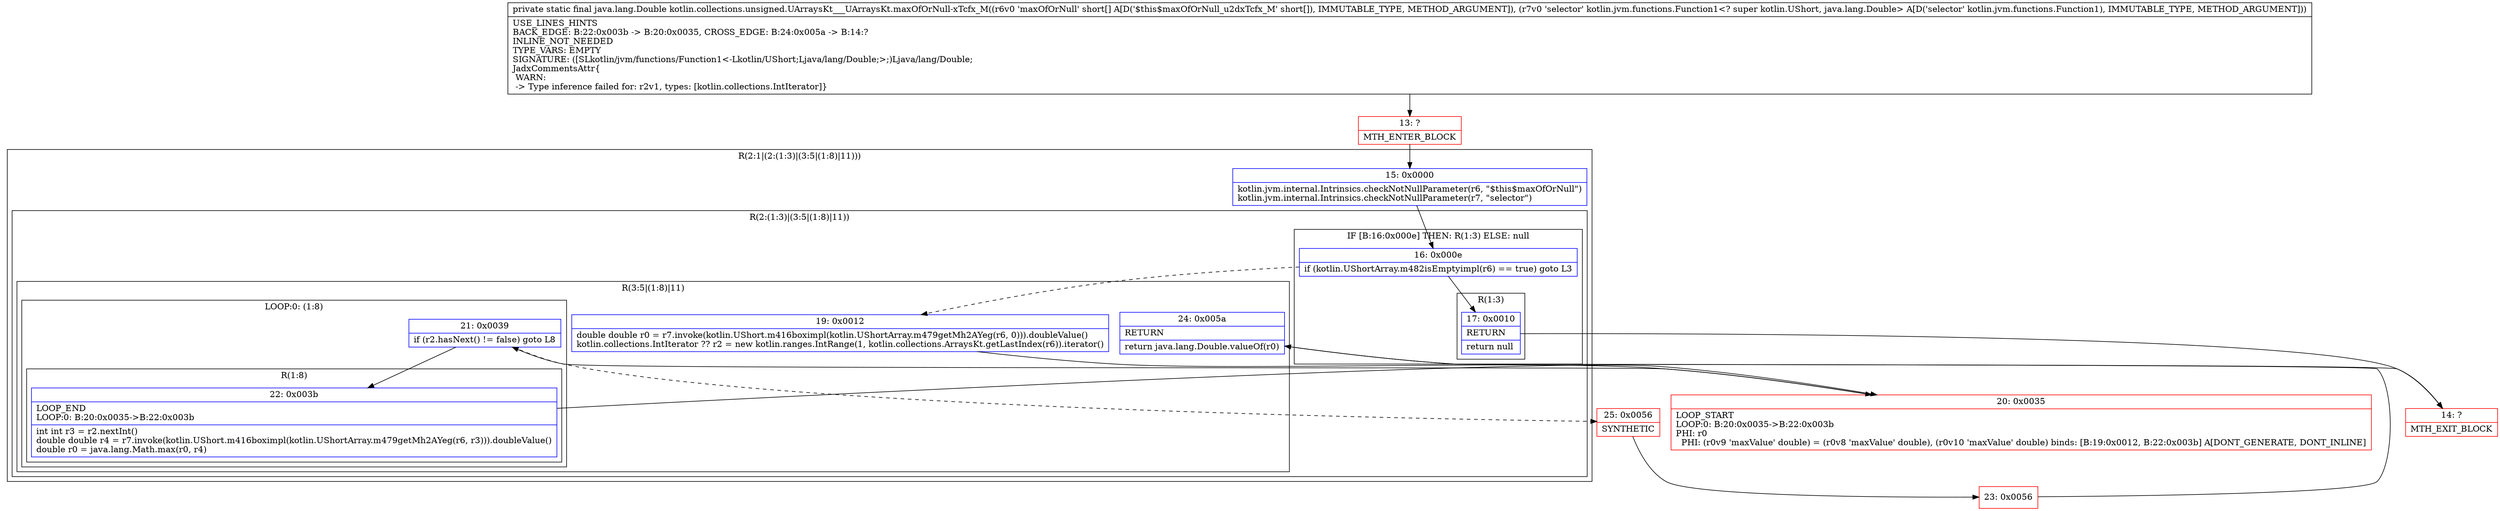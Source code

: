 digraph "CFG forkotlin.collections.unsigned.UArraysKt___UArraysKt.maxOfOrNull\-xTcfx_M([SLkotlin\/jvm\/functions\/Function1;)Ljava\/lang\/Double;" {
subgraph cluster_Region_310559218 {
label = "R(2:1|(2:(1:3)|(3:5|(1:8)|11)))";
node [shape=record,color=blue];
Node_15 [shape=record,label="{15\:\ 0x0000|kotlin.jvm.internal.Intrinsics.checkNotNullParameter(r6, \"$this$maxOfOrNull\")\lkotlin.jvm.internal.Intrinsics.checkNotNullParameter(r7, \"selector\")\l}"];
subgraph cluster_Region_932768510 {
label = "R(2:(1:3)|(3:5|(1:8)|11))";
node [shape=record,color=blue];
subgraph cluster_IfRegion_104961924 {
label = "IF [B:16:0x000e] THEN: R(1:3) ELSE: null";
node [shape=record,color=blue];
Node_16 [shape=record,label="{16\:\ 0x000e|if (kotlin.UShortArray.m482isEmptyimpl(r6) == true) goto L3\l}"];
subgraph cluster_Region_1465044729 {
label = "R(1:3)";
node [shape=record,color=blue];
Node_17 [shape=record,label="{17\:\ 0x0010|RETURN\l|return null\l}"];
}
}
subgraph cluster_Region_1376222675 {
label = "R(3:5|(1:8)|11)";
node [shape=record,color=blue];
Node_19 [shape=record,label="{19\:\ 0x0012|double double r0 = r7.invoke(kotlin.UShort.m416boximpl(kotlin.UShortArray.m479getMh2AYeg(r6, 0))).doubleValue()\lkotlin.collections.IntIterator ?? r2 = new kotlin.ranges.IntRange(1, kotlin.collections.ArraysKt.getLastIndex(r6)).iterator()\l}"];
subgraph cluster_LoopRegion_467296792 {
label = "LOOP:0: (1:8)";
node [shape=record,color=blue];
Node_21 [shape=record,label="{21\:\ 0x0039|if (r2.hasNext() != false) goto L8\l}"];
subgraph cluster_Region_882644052 {
label = "R(1:8)";
node [shape=record,color=blue];
Node_22 [shape=record,label="{22\:\ 0x003b|LOOP_END\lLOOP:0: B:20:0x0035\-\>B:22:0x003b\l|int int r3 = r2.nextInt()\ldouble double r4 = r7.invoke(kotlin.UShort.m416boximpl(kotlin.UShortArray.m479getMh2AYeg(r6, r3))).doubleValue()\ldouble r0 = java.lang.Math.max(r0, r4)\l}"];
}
}
Node_24 [shape=record,label="{24\:\ 0x005a|RETURN\l|return java.lang.Double.valueOf(r0)\l}"];
}
}
}
Node_13 [shape=record,color=red,label="{13\:\ ?|MTH_ENTER_BLOCK\l}"];
Node_14 [shape=record,color=red,label="{14\:\ ?|MTH_EXIT_BLOCK\l}"];
Node_20 [shape=record,color=red,label="{20\:\ 0x0035|LOOP_START\lLOOP:0: B:20:0x0035\-\>B:22:0x003b\lPHI: r0 \l  PHI: (r0v9 'maxValue' double) = (r0v8 'maxValue' double), (r0v10 'maxValue' double) binds: [B:19:0x0012, B:22:0x003b] A[DONT_GENERATE, DONT_INLINE]\l}"];
Node_25 [shape=record,color=red,label="{25\:\ 0x0056|SYNTHETIC\l}"];
Node_23 [shape=record,color=red,label="{23\:\ 0x0056}"];
MethodNode[shape=record,label="{private static final java.lang.Double kotlin.collections.unsigned.UArraysKt___UArraysKt.maxOfOrNull\-xTcfx_M((r6v0 'maxOfOrNull' short[] A[D('$this$maxOfOrNull_u2dxTcfx_M' short[]), IMMUTABLE_TYPE, METHOD_ARGUMENT]), (r7v0 'selector' kotlin.jvm.functions.Function1\<? super kotlin.UShort, java.lang.Double\> A[D('selector' kotlin.jvm.functions.Function1), IMMUTABLE_TYPE, METHOD_ARGUMENT]))  | USE_LINES_HINTS\lBACK_EDGE: B:22:0x003b \-\> B:20:0x0035, CROSS_EDGE: B:24:0x005a \-\> B:14:?\lINLINE_NOT_NEEDED\lTYPE_VARS: EMPTY\lSIGNATURE: ([SLkotlin\/jvm\/functions\/Function1\<\-Lkotlin\/UShort;Ljava\/lang\/Double;\>;)Ljava\/lang\/Double;\lJadxCommentsAttr\{\l WARN: \l \-\> Type inference failed for: r2v1, types: [kotlin.collections.IntIterator]\}\l}"];
MethodNode -> Node_13;Node_15 -> Node_16;
Node_16 -> Node_17;
Node_16 -> Node_19[style=dashed];
Node_17 -> Node_14;
Node_19 -> Node_20;
Node_21 -> Node_22;
Node_21 -> Node_25[style=dashed];
Node_22 -> Node_20;
Node_24 -> Node_14;
Node_13 -> Node_15;
Node_20 -> Node_21;
Node_25 -> Node_23;
Node_23 -> Node_24;
}

